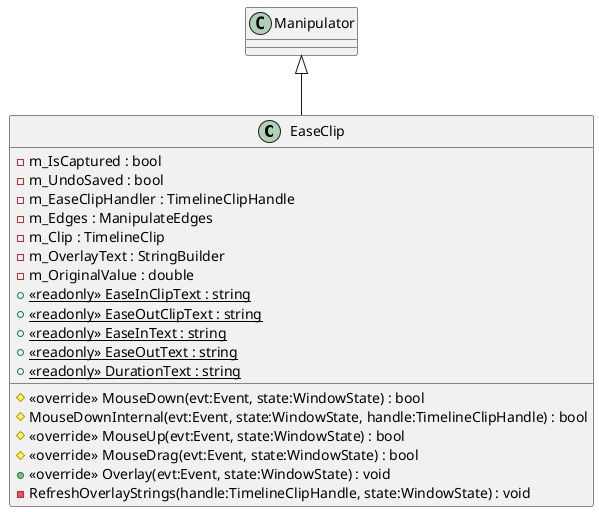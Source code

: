 @startuml
class EaseClip {
    - m_IsCaptured : bool
    - m_UndoSaved : bool
    - m_EaseClipHandler : TimelineClipHandle
    - m_Edges : ManipulateEdges
    - m_Clip : TimelineClip
    - m_OverlayText : StringBuilder
    - m_OriginalValue : double
    + {static} <<readonly>> EaseInClipText : string
    + {static} <<readonly>> EaseOutClipText : string
    + {static} <<readonly>> EaseInText : string
    + {static} <<readonly>> EaseOutText : string
    + {static} <<readonly>> DurationText : string
    # <<override>> MouseDown(evt:Event, state:WindowState) : bool
    # MouseDownInternal(evt:Event, state:WindowState, handle:TimelineClipHandle) : bool
    # <<override>> MouseUp(evt:Event, state:WindowState) : bool
    # <<override>> MouseDrag(evt:Event, state:WindowState) : bool
    + <<override>> Overlay(evt:Event, state:WindowState) : void
    - RefreshOverlayStrings(handle:TimelineClipHandle, state:WindowState) : void
}
Manipulator <|-- EaseClip
@enduml

